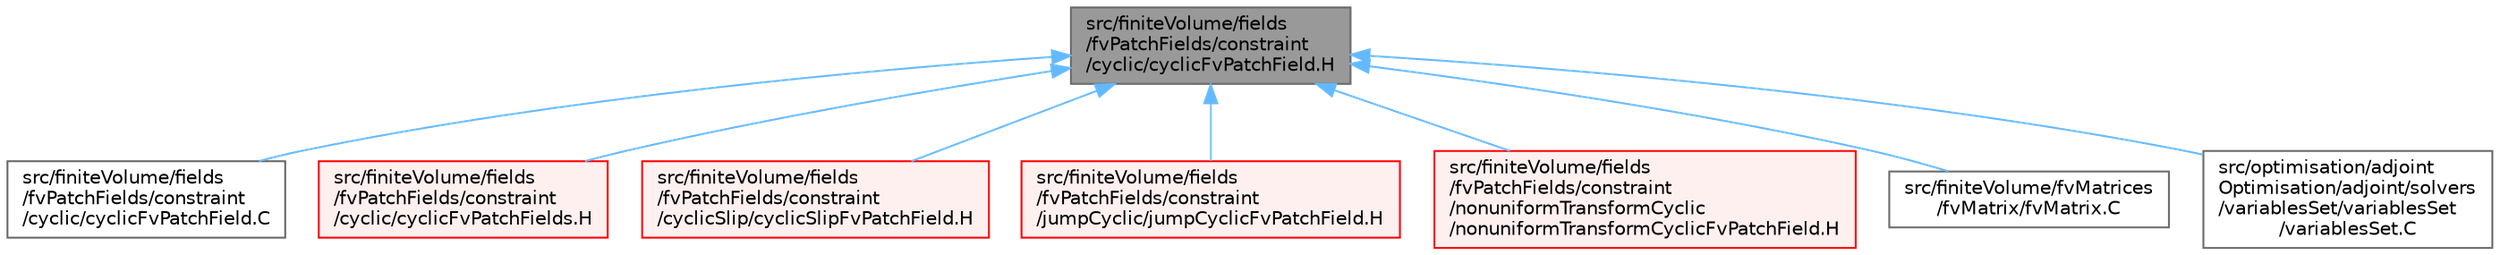 digraph "src/finiteVolume/fields/fvPatchFields/constraint/cyclic/cyclicFvPatchField.H"
{
 // LATEX_PDF_SIZE
  bgcolor="transparent";
  edge [fontname=Helvetica,fontsize=10,labelfontname=Helvetica,labelfontsize=10];
  node [fontname=Helvetica,fontsize=10,shape=box,height=0.2,width=0.4];
  Node1 [id="Node000001",label="src/finiteVolume/fields\l/fvPatchFields/constraint\l/cyclic/cyclicFvPatchField.H",height=0.2,width=0.4,color="gray40", fillcolor="grey60", style="filled", fontcolor="black",tooltip=" "];
  Node1 -> Node2 [id="edge1_Node000001_Node000002",dir="back",color="steelblue1",style="solid",tooltip=" "];
  Node2 [id="Node000002",label="src/finiteVolume/fields\l/fvPatchFields/constraint\l/cyclic/cyclicFvPatchField.C",height=0.2,width=0.4,color="grey40", fillcolor="white", style="filled",URL="$cyclicFvPatchField_8C.html",tooltip=" "];
  Node1 -> Node3 [id="edge2_Node000001_Node000003",dir="back",color="steelblue1",style="solid",tooltip=" "];
  Node3 [id="Node000003",label="src/finiteVolume/fields\l/fvPatchFields/constraint\l/cyclic/cyclicFvPatchFields.H",height=0.2,width=0.4,color="red", fillcolor="#FFF0F0", style="filled",URL="$cyclicFvPatchFields_8H.html",tooltip=" "];
  Node1 -> Node6 [id="edge3_Node000001_Node000006",dir="back",color="steelblue1",style="solid",tooltip=" "];
  Node6 [id="Node000006",label="src/finiteVolume/fields\l/fvPatchFields/constraint\l/cyclicSlip/cyclicSlipFvPatchField.H",height=0.2,width=0.4,color="red", fillcolor="#FFF0F0", style="filled",URL="$cyclicSlipFvPatchField_8H.html",tooltip=" "];
  Node1 -> Node10 [id="edge4_Node000001_Node000010",dir="back",color="steelblue1",style="solid",tooltip=" "];
  Node10 [id="Node000010",label="src/finiteVolume/fields\l/fvPatchFields/constraint\l/jumpCyclic/jumpCyclicFvPatchField.H",height=0.2,width=0.4,color="red", fillcolor="#FFF0F0", style="filled",URL="$jumpCyclicFvPatchField_8H.html",tooltip=" "];
  Node1 -> Node34 [id="edge5_Node000001_Node000034",dir="back",color="steelblue1",style="solid",tooltip=" "];
  Node34 [id="Node000034",label="src/finiteVolume/fields\l/fvPatchFields/constraint\l/nonuniformTransformCyclic\l/nonuniformTransformCyclicFvPatchField.H",height=0.2,width=0.4,color="red", fillcolor="#FFF0F0", style="filled",URL="$nonuniformTransformCyclicFvPatchField_8H.html",tooltip=" "];
  Node1 -> Node38 [id="edge6_Node000001_Node000038",dir="back",color="steelblue1",style="solid",tooltip=" "];
  Node38 [id="Node000038",label="src/finiteVolume/fvMatrices\l/fvMatrix/fvMatrix.C",height=0.2,width=0.4,color="grey40", fillcolor="white", style="filled",URL="$fvMatrix_8C.html",tooltip=" "];
  Node1 -> Node39 [id="edge7_Node000001_Node000039",dir="back",color="steelblue1",style="solid",tooltip=" "];
  Node39 [id="Node000039",label="src/optimisation/adjoint\lOptimisation/adjoint/solvers\l/variablesSet/variablesSet\l/variablesSet.C",height=0.2,width=0.4,color="grey40", fillcolor="white", style="filled",URL="$variablesSet_8C.html",tooltip=" "];
}
